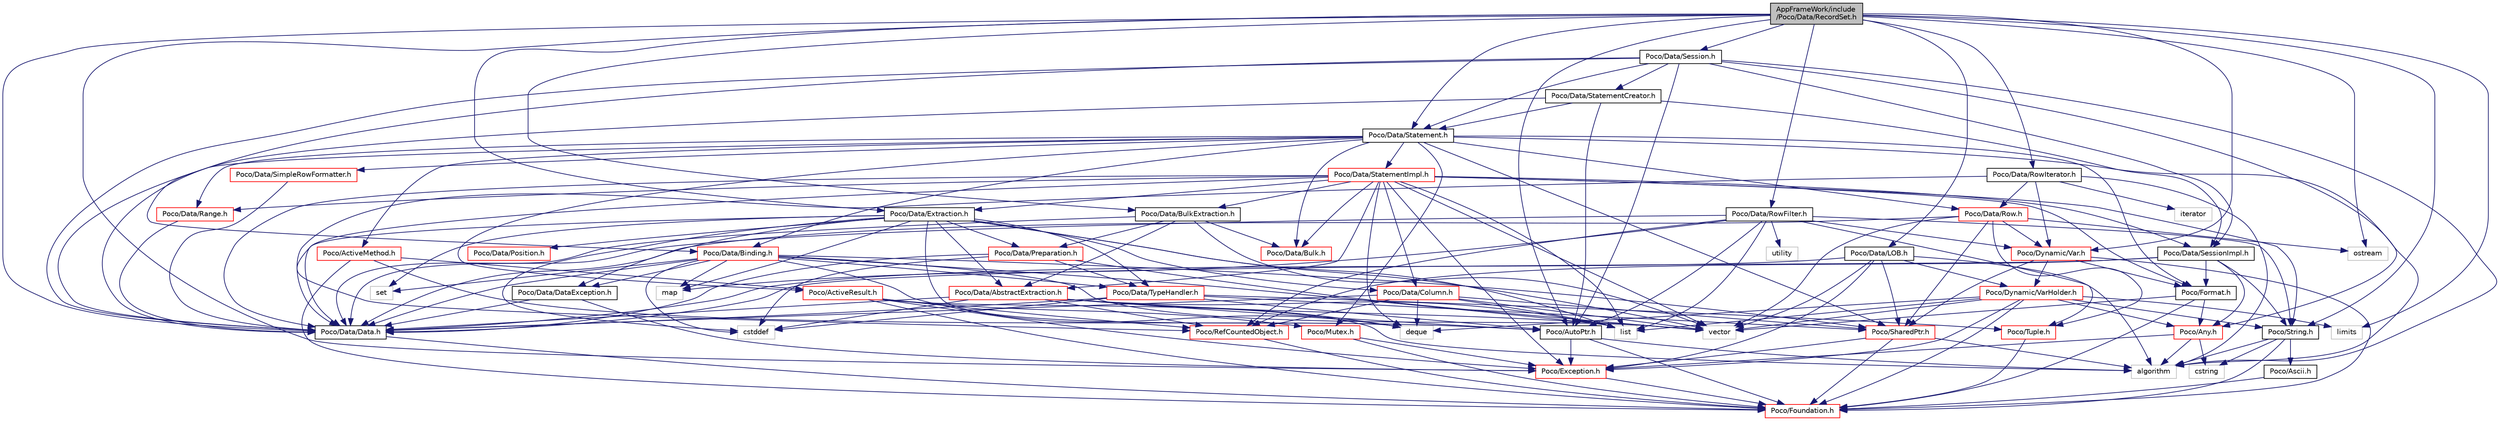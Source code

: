 digraph "AppFrameWork/include/Poco/Data/RecordSet.h"
{
 // LATEX_PDF_SIZE
  edge [fontname="Helvetica",fontsize="10",labelfontname="Helvetica",labelfontsize="10"];
  node [fontname="Helvetica",fontsize="10",shape=record];
  Node1 [label="AppFrameWork/include\l/Poco/Data/RecordSet.h",height=0.2,width=0.4,color="black", fillcolor="grey75", style="filled", fontcolor="black",tooltip=" "];
  Node1 -> Node2 [color="midnightblue",fontsize="10",style="solid"];
  Node2 [label="Poco/Data/Data.h",height=0.2,width=0.4,color="black", fillcolor="white", style="filled",URL="$Data_8h.html",tooltip=" "];
  Node2 -> Node3 [color="midnightblue",fontsize="10",style="solid"];
  Node3 [label="Poco/Foundation.h",height=0.2,width=0.4,color="red", fillcolor="white", style="filled",URL="$Foundation_8h.html",tooltip=" "];
  Node1 -> Node12 [color="midnightblue",fontsize="10",style="solid"];
  Node12 [label="Poco/Data/Session.h",height=0.2,width=0.4,color="black", fillcolor="white", style="filled",URL="$Data_2Session_8h.html",tooltip=" "];
  Node12 -> Node2 [color="midnightblue",fontsize="10",style="solid"];
  Node12 -> Node13 [color="midnightblue",fontsize="10",style="solid"];
  Node13 [label="Poco/Data/SessionImpl.h",height=0.2,width=0.4,color="black", fillcolor="white", style="filled",URL="$SessionImpl_8h.html",tooltip=" "];
  Node13 -> Node2 [color="midnightblue",fontsize="10",style="solid"];
  Node13 -> Node14 [color="midnightblue",fontsize="10",style="solid"];
  Node14 [label="Poco/RefCountedObject.h",height=0.2,width=0.4,color="red", fillcolor="white", style="filled",URL="$RefCountedObject_8h.html",tooltip=" "];
  Node14 -> Node3 [color="midnightblue",fontsize="10",style="solid"];
  Node13 -> Node25 [color="midnightblue",fontsize="10",style="solid"];
  Node25 [label="Poco/String.h",height=0.2,width=0.4,color="black", fillcolor="white", style="filled",URL="$String_8h.html",tooltip=" "];
  Node25 -> Node3 [color="midnightblue",fontsize="10",style="solid"];
  Node25 -> Node26 [color="midnightblue",fontsize="10",style="solid"];
  Node26 [label="Poco/Ascii.h",height=0.2,width=0.4,color="black", fillcolor="white", style="filled",URL="$Ascii_8h.html",tooltip=" "];
  Node26 -> Node3 [color="midnightblue",fontsize="10",style="solid"];
  Node25 -> Node27 [color="midnightblue",fontsize="10",style="solid"];
  Node27 [label="cstring",height=0.2,width=0.4,color="grey75", fillcolor="white", style="filled",tooltip=" "];
  Node25 -> Node28 [color="midnightblue",fontsize="10",style="solid"];
  Node28 [label="algorithm",height=0.2,width=0.4,color="grey75", fillcolor="white", style="filled",tooltip=" "];
  Node13 -> Node29 [color="midnightblue",fontsize="10",style="solid"];
  Node29 [label="Poco/Format.h",height=0.2,width=0.4,color="black", fillcolor="white", style="filled",URL="$Format_8h.html",tooltip=" "];
  Node29 -> Node3 [color="midnightblue",fontsize="10",style="solid"];
  Node29 -> Node30 [color="midnightblue",fontsize="10",style="solid"];
  Node30 [label="Poco/Any.h",height=0.2,width=0.4,color="red", fillcolor="white", style="filled",URL="$Any_8h.html",tooltip=" "];
  Node30 -> Node19 [color="midnightblue",fontsize="10",style="solid"];
  Node19 [label="Poco/Exception.h",height=0.2,width=0.4,color="red", fillcolor="white", style="filled",URL="$Exception_8h.html",tooltip=" "];
  Node19 -> Node3 [color="midnightblue",fontsize="10",style="solid"];
  Node30 -> Node28 [color="midnightblue",fontsize="10",style="solid"];
  Node30 -> Node27 [color="midnightblue",fontsize="10",style="solid"];
  Node29 -> Node33 [color="midnightblue",fontsize="10",style="solid"];
  Node33 [label="vector",height=0.2,width=0.4,color="grey75", fillcolor="white", style="filled",tooltip=" "];
  Node13 -> Node30 [color="midnightblue",fontsize="10",style="solid"];
  Node12 -> Node34 [color="midnightblue",fontsize="10",style="solid"];
  Node34 [label="Poco/Data/Statement.h",height=0.2,width=0.4,color="black", fillcolor="white", style="filled",URL="$Statement_8h.html",tooltip=" "];
  Node34 -> Node2 [color="midnightblue",fontsize="10",style="solid"];
  Node34 -> Node35 [color="midnightblue",fontsize="10",style="solid"];
  Node35 [label="Poco/Data/StatementImpl.h",height=0.2,width=0.4,color="red", fillcolor="white", style="filled",URL="$StatementImpl_8h.html",tooltip=" "];
  Node35 -> Node2 [color="midnightblue",fontsize="10",style="solid"];
  Node35 -> Node72 [color="midnightblue",fontsize="10",style="solid"];
  Node72 [label="Poco/Data/AbstractExtraction.h",height=0.2,width=0.4,color="red", fillcolor="white", style="filled",URL="$AbstractExtraction_8h.html",tooltip=" "];
  Node72 -> Node2 [color="midnightblue",fontsize="10",style="solid"];
  Node72 -> Node14 [color="midnightblue",fontsize="10",style="solid"];
  Node72 -> Node71 [color="midnightblue",fontsize="10",style="solid"];
  Node71 [label="Poco/AutoPtr.h",height=0.2,width=0.4,color="black", fillcolor="white", style="filled",URL="$AutoPtr_8h.html",tooltip=" "];
  Node71 -> Node3 [color="midnightblue",fontsize="10",style="solid"];
  Node71 -> Node19 [color="midnightblue",fontsize="10",style="solid"];
  Node71 -> Node28 [color="midnightblue",fontsize="10",style="solid"];
  Node72 -> Node33 [color="midnightblue",fontsize="10",style="solid"];
  Node72 -> Node62 [color="midnightblue",fontsize="10",style="solid"];
  Node62 [label="deque",height=0.2,width=0.4,color="grey75", fillcolor="white", style="filled",tooltip=" "];
  Node72 -> Node61 [color="midnightblue",fontsize="10",style="solid"];
  Node61 [label="list",height=0.2,width=0.4,color="grey75", fillcolor="white", style="filled",tooltip=" "];
  Node72 -> Node7 [color="midnightblue",fontsize="10",style="solid"];
  Node7 [label="cstddef",height=0.2,width=0.4,color="grey75", fillcolor="white", style="filled",tooltip=" "];
  Node35 -> Node78 [color="midnightblue",fontsize="10",style="solid"];
  Node78 [label="Poco/Data/Range.h",height=0.2,width=0.4,color="red", fillcolor="white", style="filled",URL="$Range_8h.html",tooltip=" "];
  Node78 -> Node2 [color="midnightblue",fontsize="10",style="solid"];
  Node35 -> Node79 [color="midnightblue",fontsize="10",style="solid"];
  Node79 [label="Poco/Data/Bulk.h",height=0.2,width=0.4,color="red", fillcolor="white", style="filled",URL="$Bulk_8h.html",tooltip=" "];
  Node35 -> Node81 [color="midnightblue",fontsize="10",style="solid"];
  Node81 [label="Poco/Data/Column.h",height=0.2,width=0.4,color="red", fillcolor="white", style="filled",URL="$Column_8h.html",tooltip=" "];
  Node81 -> Node2 [color="midnightblue",fontsize="10",style="solid"];
  Node81 -> Node65 [color="midnightblue",fontsize="10",style="solid"];
  Node65 [label="Poco/SharedPtr.h",height=0.2,width=0.4,color="red", fillcolor="white", style="filled",URL="$SharedPtr_8h.html",tooltip=" "];
  Node65 -> Node3 [color="midnightblue",fontsize="10",style="solid"];
  Node65 -> Node19 [color="midnightblue",fontsize="10",style="solid"];
  Node65 -> Node28 [color="midnightblue",fontsize="10",style="solid"];
  Node81 -> Node14 [color="midnightblue",fontsize="10",style="solid"];
  Node81 -> Node33 [color="midnightblue",fontsize="10",style="solid"];
  Node81 -> Node61 [color="midnightblue",fontsize="10",style="solid"];
  Node81 -> Node62 [color="midnightblue",fontsize="10",style="solid"];
  Node35 -> Node83 [color="midnightblue",fontsize="10",style="solid"];
  Node83 [label="Poco/Data/Extraction.h",height=0.2,width=0.4,color="black", fillcolor="white", style="filled",URL="$Extraction_8h.html",tooltip=" "];
  Node83 -> Node2 [color="midnightblue",fontsize="10",style="solid"];
  Node83 -> Node72 [color="midnightblue",fontsize="10",style="solid"];
  Node83 -> Node84 [color="midnightblue",fontsize="10",style="solid"];
  Node84 [label="Poco/Data/Preparation.h",height=0.2,width=0.4,color="red", fillcolor="white", style="filled",URL="$Preparation_8h.html",tooltip=" "];
  Node84 -> Node2 [color="midnightblue",fontsize="10",style="solid"];
  Node84 -> Node85 [color="midnightblue",fontsize="10",style="solid"];
  Node85 [label="Poco/Data/TypeHandler.h",height=0.2,width=0.4,color="red", fillcolor="white", style="filled",URL="$TypeHandler_8h.html",tooltip=" "];
  Node85 -> Node2 [color="midnightblue",fontsize="10",style="solid"];
  Node85 -> Node86 [color="midnightblue",fontsize="10",style="solid"];
  Node86 [label="Poco/Tuple.h",height=0.2,width=0.4,color="red", fillcolor="white", style="filled",URL="$Tuple_8h.html",tooltip=" "];
  Node86 -> Node3 [color="midnightblue",fontsize="10",style="solid"];
  Node85 -> Node71 [color="midnightblue",fontsize="10",style="solid"];
  Node85 -> Node65 [color="midnightblue",fontsize="10",style="solid"];
  Node85 -> Node7 [color="midnightblue",fontsize="10",style="solid"];
  Node84 -> Node7 [color="midnightblue",fontsize="10",style="solid"];
  Node84 -> Node33 [color="midnightblue",fontsize="10",style="solid"];
  Node83 -> Node85 [color="midnightblue",fontsize="10",style="solid"];
  Node83 -> Node81 [color="midnightblue",fontsize="10",style="solid"];
  Node83 -> Node88 [color="midnightblue",fontsize="10",style="solid"];
  Node88 [label="Poco/Data/Position.h",height=0.2,width=0.4,color="red", fillcolor="white", style="filled",URL="$Position_8h.html",tooltip=" "];
  Node83 -> Node89 [color="midnightblue",fontsize="10",style="solid"];
  Node89 [label="Poco/Data/DataException.h",height=0.2,width=0.4,color="black", fillcolor="white", style="filled",URL="$DataException_8h.html",tooltip=" "];
  Node89 -> Node2 [color="midnightblue",fontsize="10",style="solid"];
  Node89 -> Node19 [color="midnightblue",fontsize="10",style="solid"];
  Node83 -> Node90 [color="midnightblue",fontsize="10",style="solid"];
  Node90 [label="set",height=0.2,width=0.4,color="grey75", fillcolor="white", style="filled",tooltip=" "];
  Node83 -> Node33 [color="midnightblue",fontsize="10",style="solid"];
  Node83 -> Node61 [color="midnightblue",fontsize="10",style="solid"];
  Node83 -> Node62 [color="midnightblue",fontsize="10",style="solid"];
  Node83 -> Node91 [color="midnightblue",fontsize="10",style="solid"];
  Node91 [label="map",height=0.2,width=0.4,color="grey75", fillcolor="white", style="filled",tooltip=" "];
  Node83 -> Node7 [color="midnightblue",fontsize="10",style="solid"];
  Node35 -> Node92 [color="midnightblue",fontsize="10",style="solid"];
  Node92 [label="Poco/Data/BulkExtraction.h",height=0.2,width=0.4,color="black", fillcolor="white", style="filled",URL="$BulkExtraction_8h.html",tooltip=" "];
  Node92 -> Node2 [color="midnightblue",fontsize="10",style="solid"];
  Node92 -> Node72 [color="midnightblue",fontsize="10",style="solid"];
  Node92 -> Node79 [color="midnightblue",fontsize="10",style="solid"];
  Node92 -> Node84 [color="midnightblue",fontsize="10",style="solid"];
  Node92 -> Node33 [color="midnightblue",fontsize="10",style="solid"];
  Node35 -> Node13 [color="midnightblue",fontsize="10",style="solid"];
  Node35 -> Node14 [color="midnightblue",fontsize="10",style="solid"];
  Node35 -> Node25 [color="midnightblue",fontsize="10",style="solid"];
  Node35 -> Node29 [color="midnightblue",fontsize="10",style="solid"];
  Node35 -> Node19 [color="midnightblue",fontsize="10",style="solid"];
  Node35 -> Node33 [color="midnightblue",fontsize="10",style="solid"];
  Node35 -> Node61 [color="midnightblue",fontsize="10",style="solid"];
  Node35 -> Node62 [color="midnightblue",fontsize="10",style="solid"];
  Node34 -> Node94 [color="midnightblue",fontsize="10",style="solid"];
  Node94 [label="Poco/Data/Binding.h",height=0.2,width=0.4,color="red", fillcolor="white", style="filled",URL="$Binding_8h.html",tooltip=" "];
  Node94 -> Node2 [color="midnightblue",fontsize="10",style="solid"];
  Node94 -> Node89 [color="midnightblue",fontsize="10",style="solid"];
  Node94 -> Node85 [color="midnightblue",fontsize="10",style="solid"];
  Node94 -> Node65 [color="midnightblue",fontsize="10",style="solid"];
  Node94 -> Node33 [color="midnightblue",fontsize="10",style="solid"];
  Node94 -> Node61 [color="midnightblue",fontsize="10",style="solid"];
  Node94 -> Node62 [color="midnightblue",fontsize="10",style="solid"];
  Node94 -> Node90 [color="midnightblue",fontsize="10",style="solid"];
  Node94 -> Node91 [color="midnightblue",fontsize="10",style="solid"];
  Node94 -> Node7 [color="midnightblue",fontsize="10",style="solid"];
  Node34 -> Node78 [color="midnightblue",fontsize="10",style="solid"];
  Node34 -> Node79 [color="midnightblue",fontsize="10",style="solid"];
  Node34 -> Node95 [color="midnightblue",fontsize="10",style="solid"];
  Node95 [label="Poco/Data/Row.h",height=0.2,width=0.4,color="red", fillcolor="white", style="filled",URL="$Row_8h.html",tooltip=" "];
  Node95 -> Node2 [color="midnightblue",fontsize="10",style="solid"];
  Node95 -> Node68 [color="midnightblue",fontsize="10",style="solid"];
  Node68 [label="Poco/Dynamic/Var.h",height=0.2,width=0.4,color="red", fillcolor="white", style="filled",URL="$Var_8h.html",tooltip=" "];
  Node68 -> Node3 [color="midnightblue",fontsize="10",style="solid"];
  Node68 -> Node29 [color="midnightblue",fontsize="10",style="solid"];
  Node68 -> Node65 [color="midnightblue",fontsize="10",style="solid"];
  Node68 -> Node39 [color="midnightblue",fontsize="10",style="solid"];
  Node39 [label="Poco/Dynamic/VarHolder.h",height=0.2,width=0.4,color="red", fillcolor="white", style="filled",URL="$VarHolder_8h.html",tooltip=" "];
  Node39 -> Node3 [color="midnightblue",fontsize="10",style="solid"];
  Node39 -> Node25 [color="midnightblue",fontsize="10",style="solid"];
  Node39 -> Node30 [color="midnightblue",fontsize="10",style="solid"];
  Node39 -> Node19 [color="midnightblue",fontsize="10",style="solid"];
  Node39 -> Node33 [color="midnightblue",fontsize="10",style="solid"];
  Node39 -> Node61 [color="midnightblue",fontsize="10",style="solid"];
  Node39 -> Node62 [color="midnightblue",fontsize="10",style="solid"];
  Node39 -> Node46 [color="midnightblue",fontsize="10",style="solid"];
  Node46 [label="limits",height=0.2,width=0.4,color="grey75", fillcolor="white", style="filled",tooltip=" "];
  Node95 -> Node86 [color="midnightblue",fontsize="10",style="solid"];
  Node95 -> Node65 [color="midnightblue",fontsize="10",style="solid"];
  Node95 -> Node33 [color="midnightblue",fontsize="10",style="solid"];
  Node95 -> Node97 [color="midnightblue",fontsize="10",style="solid"];
  Node97 [label="ostream",height=0.2,width=0.4,color="grey75", fillcolor="white", style="filled",tooltip=" "];
  Node34 -> Node98 [color="midnightblue",fontsize="10",style="solid"];
  Node98 [label="Poco/Data/SimpleRowFormatter.h",height=0.2,width=0.4,color="red", fillcolor="white", style="filled",URL="$SimpleRowFormatter_8h.html",tooltip=" "];
  Node98 -> Node2 [color="midnightblue",fontsize="10",style="solid"];
  Node34 -> Node65 [color="midnightblue",fontsize="10",style="solid"];
  Node34 -> Node18 [color="midnightblue",fontsize="10",style="solid"];
  Node18 [label="Poco/Mutex.h",height=0.2,width=0.4,color="red", fillcolor="white", style="filled",URL="$Mutex_8h.html",tooltip=" "];
  Node18 -> Node3 [color="midnightblue",fontsize="10",style="solid"];
  Node18 -> Node19 [color="midnightblue",fontsize="10",style="solid"];
  Node34 -> Node99 [color="midnightblue",fontsize="10",style="solid"];
  Node99 [label="Poco/ActiveMethod.h",height=0.2,width=0.4,color="red", fillcolor="white", style="filled",URL="$ActiveMethod_8h.html",tooltip=" "];
  Node99 -> Node3 [color="midnightblue",fontsize="10",style="solid"];
  Node99 -> Node100 [color="midnightblue",fontsize="10",style="solid"];
  Node100 [label="Poco/ActiveResult.h",height=0.2,width=0.4,color="red", fillcolor="white", style="filled",URL="$ActiveResult_8h.html",tooltip=" "];
  Node100 -> Node3 [color="midnightblue",fontsize="10",style="solid"];
  Node100 -> Node18 [color="midnightblue",fontsize="10",style="solid"];
  Node100 -> Node14 [color="midnightblue",fontsize="10",style="solid"];
  Node100 -> Node19 [color="midnightblue",fontsize="10",style="solid"];
  Node100 -> Node28 [color="midnightblue",fontsize="10",style="solid"];
  Node99 -> Node71 [color="midnightblue",fontsize="10",style="solid"];
  Node34 -> Node100 [color="midnightblue",fontsize="10",style="solid"];
  Node34 -> Node29 [color="midnightblue",fontsize="10",style="solid"];
  Node34 -> Node28 [color="midnightblue",fontsize="10",style="solid"];
  Node12 -> Node118 [color="midnightblue",fontsize="10",style="solid"];
  Node118 [label="Poco/Data/StatementCreator.h",height=0.2,width=0.4,color="black", fillcolor="white", style="filled",URL="$StatementCreator_8h.html",tooltip=" "];
  Node118 -> Node2 [color="midnightblue",fontsize="10",style="solid"];
  Node118 -> Node13 [color="midnightblue",fontsize="10",style="solid"];
  Node118 -> Node34 [color="midnightblue",fontsize="10",style="solid"];
  Node118 -> Node71 [color="midnightblue",fontsize="10",style="solid"];
  Node12 -> Node94 [color="midnightblue",fontsize="10",style="solid"];
  Node12 -> Node71 [color="midnightblue",fontsize="10",style="solid"];
  Node12 -> Node30 [color="midnightblue",fontsize="10",style="solid"];
  Node12 -> Node28 [color="midnightblue",fontsize="10",style="solid"];
  Node1 -> Node83 [color="midnightblue",fontsize="10",style="solid"];
  Node1 -> Node92 [color="midnightblue",fontsize="10",style="solid"];
  Node1 -> Node34 [color="midnightblue",fontsize="10",style="solid"];
  Node1 -> Node119 [color="midnightblue",fontsize="10",style="solid"];
  Node119 [label="Poco/Data/RowIterator.h",height=0.2,width=0.4,color="black", fillcolor="white", style="filled",URL="$RowIterator_8h.html",tooltip=" "];
  Node119 -> Node2 [color="midnightblue",fontsize="10",style="solid"];
  Node119 -> Node95 [color="midnightblue",fontsize="10",style="solid"];
  Node119 -> Node68 [color="midnightblue",fontsize="10",style="solid"];
  Node119 -> Node70 [color="midnightblue",fontsize="10",style="solid"];
  Node70 [label="iterator",height=0.2,width=0.4,color="grey75", fillcolor="white", style="filled",tooltip=" "];
  Node119 -> Node28 [color="midnightblue",fontsize="10",style="solid"];
  Node1 -> Node120 [color="midnightblue",fontsize="10",style="solid"];
  Node120 [label="Poco/Data/RowFilter.h",height=0.2,width=0.4,color="black", fillcolor="white", style="filled",URL="$RowFilter_8h.html",tooltip=" "];
  Node120 -> Node2 [color="midnightblue",fontsize="10",style="solid"];
  Node120 -> Node68 [color="midnightblue",fontsize="10",style="solid"];
  Node120 -> Node86 [color="midnightblue",fontsize="10",style="solid"];
  Node120 -> Node25 [color="midnightblue",fontsize="10",style="solid"];
  Node120 -> Node14 [color="midnightblue",fontsize="10",style="solid"];
  Node120 -> Node71 [color="midnightblue",fontsize="10",style="solid"];
  Node120 -> Node91 [color="midnightblue",fontsize="10",style="solid"];
  Node120 -> Node61 [color="midnightblue",fontsize="10",style="solid"];
  Node120 -> Node121 [color="midnightblue",fontsize="10",style="solid"];
  Node121 [label="utility",height=0.2,width=0.4,color="grey75", fillcolor="white", style="filled",tooltip=" "];
  Node1 -> Node64 [color="midnightblue",fontsize="10",style="solid"];
  Node64 [label="Poco/Data/LOB.h",height=0.2,width=0.4,color="black", fillcolor="white", style="filled",URL="$LOB_8h.html",tooltip=" "];
  Node64 -> Node2 [color="midnightblue",fontsize="10",style="solid"];
  Node64 -> Node65 [color="midnightblue",fontsize="10",style="solid"];
  Node64 -> Node39 [color="midnightblue",fontsize="10",style="solid"];
  Node64 -> Node19 [color="midnightblue",fontsize="10",style="solid"];
  Node64 -> Node33 [color="midnightblue",fontsize="10",style="solid"];
  Node64 -> Node28 [color="midnightblue",fontsize="10",style="solid"];
  Node1 -> Node25 [color="midnightblue",fontsize="10",style="solid"];
  Node1 -> Node68 [color="midnightblue",fontsize="10",style="solid"];
  Node1 -> Node19 [color="midnightblue",fontsize="10",style="solid"];
  Node1 -> Node71 [color="midnightblue",fontsize="10",style="solid"];
  Node1 -> Node97 [color="midnightblue",fontsize="10",style="solid"];
  Node1 -> Node46 [color="midnightblue",fontsize="10",style="solid"];
}
